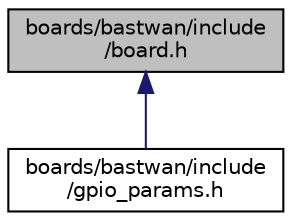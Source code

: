 digraph "boards/bastwan/include/board.h"
{
 // LATEX_PDF_SIZE
  edge [fontname="Helvetica",fontsize="10",labelfontname="Helvetica",labelfontsize="10"];
  node [fontname="Helvetica",fontsize="10",shape=record];
  Node1 [label="boards/bastwan/include\l/board.h",height=0.2,width=0.4,color="black", fillcolor="grey75", style="filled", fontcolor="black",tooltip="Support for the BASTWAN SAM R34 board."];
  Node1 -> Node2 [dir="back",color="midnightblue",fontsize="10",style="solid",fontname="Helvetica"];
  Node2 [label="boards/bastwan/include\l/gpio_params.h",height=0.2,width=0.4,color="black", fillcolor="white", style="filled",URL="$bastwan_2include_2gpio__params_8h.html",tooltip="Board specific configuration of direct mapped GPIOs."];
}
